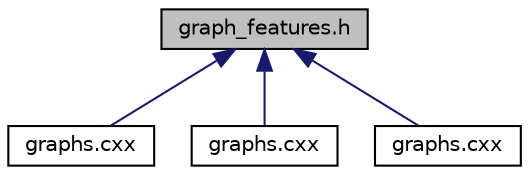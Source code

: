 digraph "graph_features.h"
{
 // INTERACTIVE_SVG=YES
 // LATEX_PDF_SIZE
  edge [fontname="Helvetica",fontsize="10",labelfontname="Helvetica",labelfontsize="10"];
  node [fontname="Helvetica",fontsize="10",shape=record];
  Node1 [label="graph_features.h",height=0.2,width=0.4,color="black", fillcolor="grey75", style="filled", fontcolor="black",tooltip="Graph feature definitions for ssml_mc20 graphs."];
  Node1 -> Node2 [dir="back",color="midnightblue",fontsize="10",style="solid",fontname="Helvetica"];
  Node2 [label="graphs.cxx",height=0.2,width=0.4,color="black", fillcolor="white", style="filled",URL="$bsm__4tops_2cxx_2graphs_8cxx.html",tooltip=" "];
  Node1 -> Node3 [dir="back",color="midnightblue",fontsize="10",style="solid",fontname="Helvetica"];
  Node3 [label="graphs.cxx",height=0.2,width=0.4,color="black", fillcolor="white", style="filled",URL="$exp__mc20_2cxx_2graphs_8cxx.html",tooltip=" "];
  Node1 -> Node4 [dir="back",color="midnightblue",fontsize="10",style="solid",fontname="Helvetica"];
  Node4 [label="graphs.cxx",height=0.2,width=0.4,color="black", fillcolor="white", style="filled",URL="$ssml__mc20_2cxx_2graphs_8cxx.html",tooltip=" "];
}
